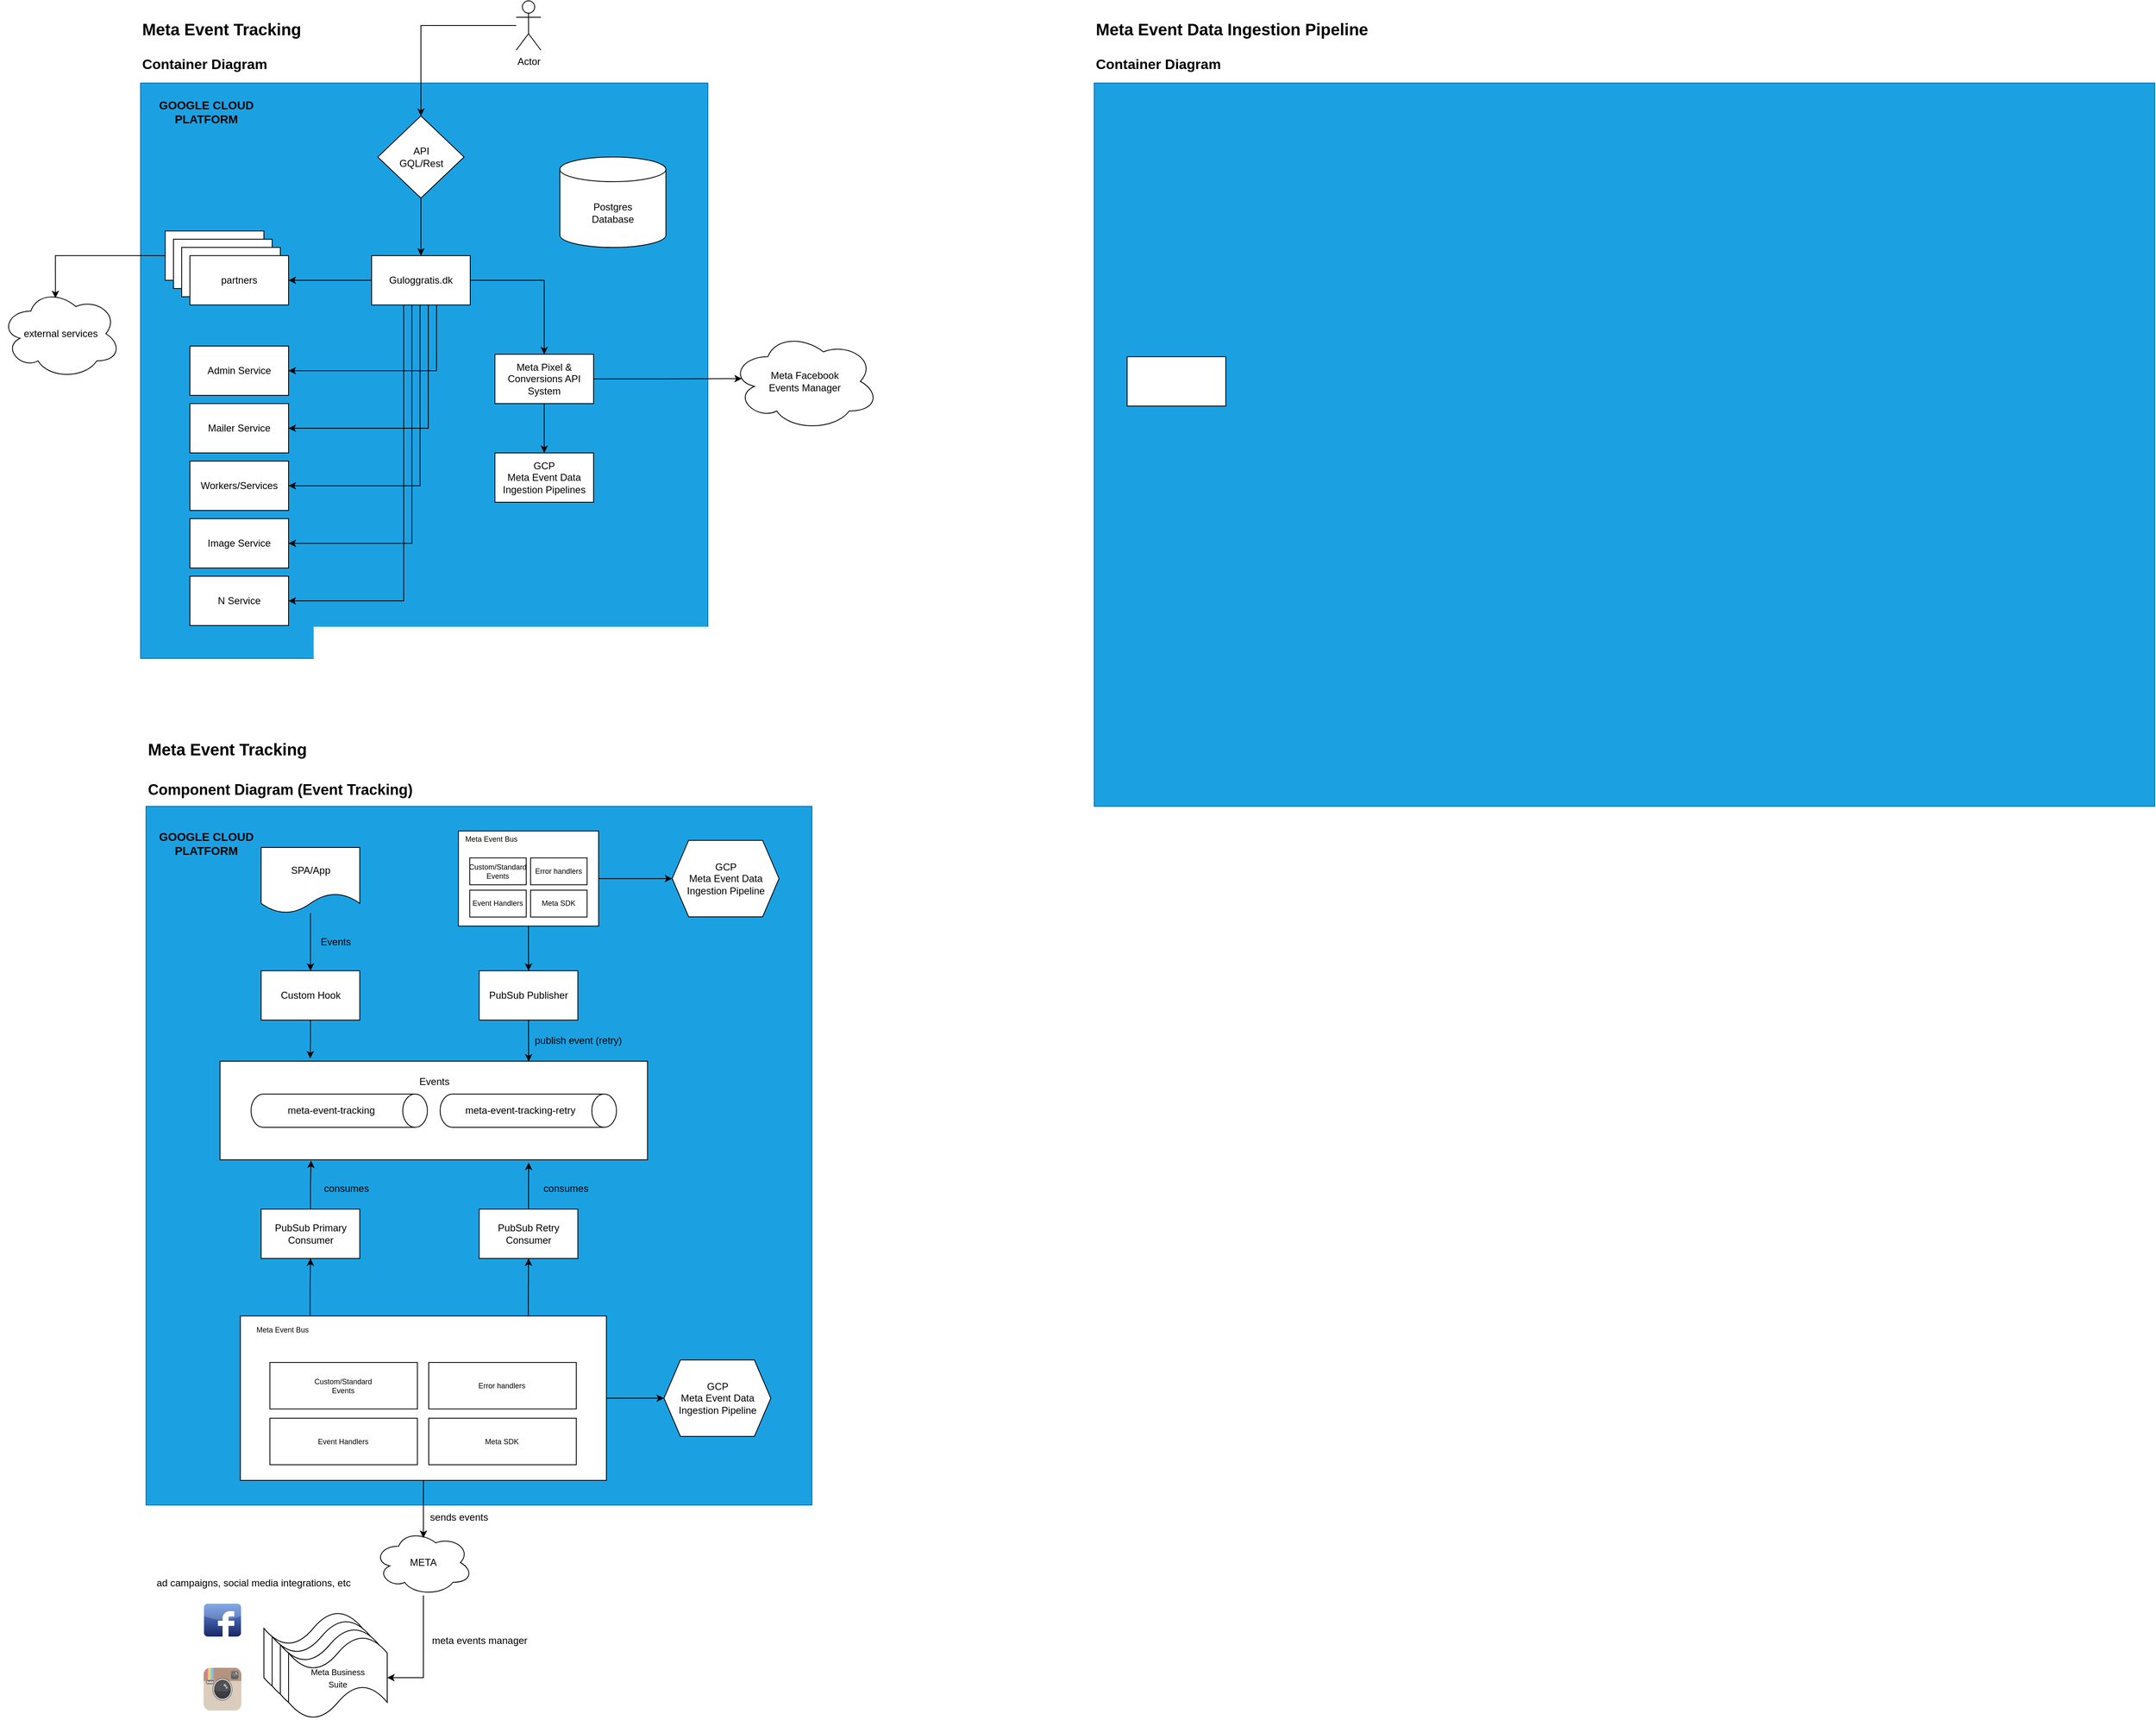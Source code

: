 <mxfile version="24.5.3" type="device">
  <diagram name="Page-1" id="mtjxCTcE2p7s19SbDK1A">
    <mxGraphModel dx="2963" dy="1711" grid="1" gridSize="10" guides="1" tooltips="1" connect="1" arrows="1" fold="1" page="1" pageScale="1" pageWidth="99900" pageHeight="99900" math="0" shadow="0">
      <root>
        <mxCell id="0" />
        <mxCell id="1" parent="0" />
        <mxCell id="_G4XFthJA_eqd3cxjOpP-173" value="" style="rounded=0;whiteSpace=wrap;html=1;fillColor=#1ba1e2;fontColor=#ffffff;strokeColor=#006EAF;" vertex="1" parent="1">
          <mxGeometry x="1480" y="310" width="1290" height="880" as="geometry" />
        </mxCell>
        <mxCell id="_G4XFthJA_eqd3cxjOpP-169" value="" style="rounded=0;whiteSpace=wrap;html=1;fillColor=#1ba1e2;fontColor=#ffffff;strokeColor=#006EAF;" vertex="1" parent="1">
          <mxGeometry x="326.63" y="1190" width="810" height="850" as="geometry" />
        </mxCell>
        <mxCell id="_G4XFthJA_eqd3cxjOpP-15" value="" style="rounded=0;whiteSpace=wrap;html=1;fillColor=#1ba1e2;strokeColor=#006EAF;fontColor=#ffffff;" vertex="1" parent="1">
          <mxGeometry x="320" y="310" width="690" height="700" as="geometry" />
        </mxCell>
        <mxCell id="_G4XFthJA_eqd3cxjOpP-40" style="edgeStyle=orthogonalEdgeStyle;rounded=0;orthogonalLoop=1;jettySize=auto;html=1;entryX=0.5;entryY=0;entryDx=0;entryDy=0;" edge="1" parent="1" source="_G4XFthJA_eqd3cxjOpP-2" target="_G4XFthJA_eqd3cxjOpP-37">
          <mxGeometry relative="1" as="geometry" />
        </mxCell>
        <mxCell id="_G4XFthJA_eqd3cxjOpP-2" value="Actor" style="shape=umlActor;verticalLabelPosition=bottom;verticalAlign=top;html=1;outlineConnect=0;" vertex="1" parent="1">
          <mxGeometry x="776.89" y="210" width="30" height="60" as="geometry" />
        </mxCell>
        <mxCell id="_G4XFthJA_eqd3cxjOpP-9" style="edgeStyle=orthogonalEdgeStyle;rounded=0;orthogonalLoop=1;jettySize=auto;html=1;" edge="1" parent="1" source="_G4XFthJA_eqd3cxjOpP-3" target="_G4XFthJA_eqd3cxjOpP-8">
          <mxGeometry relative="1" as="geometry" />
        </mxCell>
        <mxCell id="_G4XFthJA_eqd3cxjOpP-13" style="edgeStyle=orthogonalEdgeStyle;rounded=0;orthogonalLoop=1;jettySize=auto;html=1;entryX=0.5;entryY=0;entryDx=0;entryDy=0;" edge="1" parent="1" source="_G4XFthJA_eqd3cxjOpP-3" target="_G4XFthJA_eqd3cxjOpP-12">
          <mxGeometry relative="1" as="geometry" />
        </mxCell>
        <mxCell id="_G4XFthJA_eqd3cxjOpP-22" style="edgeStyle=orthogonalEdgeStyle;rounded=0;orthogonalLoop=1;jettySize=auto;html=1;entryX=1;entryY=0.5;entryDx=0;entryDy=0;" edge="1" parent="1" source="_G4XFthJA_eqd3cxjOpP-3" target="_G4XFthJA_eqd3cxjOpP-17">
          <mxGeometry relative="1" as="geometry">
            <Array as="points">
              <mxPoint x="680" y="660" />
            </Array>
          </mxGeometry>
        </mxCell>
        <mxCell id="_G4XFthJA_eqd3cxjOpP-23" style="edgeStyle=orthogonalEdgeStyle;rounded=0;orthogonalLoop=1;jettySize=auto;html=1;entryX=1;entryY=0.5;entryDx=0;entryDy=0;" edge="1" parent="1" source="_G4XFthJA_eqd3cxjOpP-3" target="_G4XFthJA_eqd3cxjOpP-18">
          <mxGeometry relative="1" as="geometry">
            <Array as="points">
              <mxPoint x="670" y="730" />
            </Array>
          </mxGeometry>
        </mxCell>
        <mxCell id="_G4XFthJA_eqd3cxjOpP-24" style="edgeStyle=orthogonalEdgeStyle;rounded=0;orthogonalLoop=1;jettySize=auto;html=1;entryX=1;entryY=0.5;entryDx=0;entryDy=0;" edge="1" parent="1" source="_G4XFthJA_eqd3cxjOpP-3" target="_G4XFthJA_eqd3cxjOpP-19">
          <mxGeometry relative="1" as="geometry">
            <Array as="points">
              <mxPoint x="660" y="800" />
            </Array>
          </mxGeometry>
        </mxCell>
        <mxCell id="_G4XFthJA_eqd3cxjOpP-25" style="edgeStyle=orthogonalEdgeStyle;rounded=0;orthogonalLoop=1;jettySize=auto;html=1;entryX=1;entryY=0.5;entryDx=0;entryDy=0;" edge="1" parent="1" source="_G4XFthJA_eqd3cxjOpP-3" target="_G4XFthJA_eqd3cxjOpP-20">
          <mxGeometry relative="1" as="geometry">
            <Array as="points">
              <mxPoint x="650" y="870" />
            </Array>
          </mxGeometry>
        </mxCell>
        <mxCell id="_G4XFthJA_eqd3cxjOpP-26" style="edgeStyle=orthogonalEdgeStyle;rounded=0;orthogonalLoop=1;jettySize=auto;html=1;entryX=1;entryY=0.5;entryDx=0;entryDy=0;" edge="1" parent="1" source="_G4XFthJA_eqd3cxjOpP-3" target="_G4XFthJA_eqd3cxjOpP-21">
          <mxGeometry relative="1" as="geometry">
            <Array as="points">
              <mxPoint x="640" y="940" />
            </Array>
          </mxGeometry>
        </mxCell>
        <mxCell id="_G4XFthJA_eqd3cxjOpP-3" value="Guloggratis.dk" style="rounded=0;whiteSpace=wrap;html=1;" vertex="1" parent="1">
          <mxGeometry x="601" y="520" width="120" height="60" as="geometry" />
        </mxCell>
        <mxCell id="_G4XFthJA_eqd3cxjOpP-5" value="partners" style="rounded=0;whiteSpace=wrap;html=1;" vertex="1" parent="1">
          <mxGeometry x="350" y="490" width="120" height="60" as="geometry" />
        </mxCell>
        <mxCell id="_G4XFthJA_eqd3cxjOpP-6" value="partners" style="rounded=0;whiteSpace=wrap;html=1;" vertex="1" parent="1">
          <mxGeometry x="360" y="500" width="120" height="60" as="geometry" />
        </mxCell>
        <mxCell id="_G4XFthJA_eqd3cxjOpP-7" value="partners" style="rounded=0;whiteSpace=wrap;html=1;" vertex="1" parent="1">
          <mxGeometry x="370" y="510" width="120" height="60" as="geometry" />
        </mxCell>
        <mxCell id="_G4XFthJA_eqd3cxjOpP-8" value="partners" style="rounded=0;whiteSpace=wrap;html=1;" vertex="1" parent="1">
          <mxGeometry x="380" y="520" width="120" height="60" as="geometry" />
        </mxCell>
        <mxCell id="_G4XFthJA_eqd3cxjOpP-10" value="external services" style="ellipse;shape=cloud;whiteSpace=wrap;html=1;" vertex="1" parent="1">
          <mxGeometry x="150" y="560" width="146" height="110" as="geometry" />
        </mxCell>
        <mxCell id="_G4XFthJA_eqd3cxjOpP-29" style="edgeStyle=orthogonalEdgeStyle;rounded=0;orthogonalLoop=1;jettySize=auto;html=1;entryX=0.5;entryY=0;entryDx=0;entryDy=0;" edge="1" parent="1" source="_G4XFthJA_eqd3cxjOpP-12" target="_G4XFthJA_eqd3cxjOpP-28">
          <mxGeometry relative="1" as="geometry" />
        </mxCell>
        <mxCell id="_G4XFthJA_eqd3cxjOpP-12" value="Meta Pixel &amp;amp; Conversions API&lt;br&gt;System" style="rounded=0;whiteSpace=wrap;html=1;" vertex="1" parent="1">
          <mxGeometry x="751" y="640" width="120" height="60" as="geometry" />
        </mxCell>
        <mxCell id="_G4XFthJA_eqd3cxjOpP-16" value="&lt;b&gt;&lt;font style=&quot;font-size: 14px;&quot;&gt;GOOGLE CLOUD PLATFORM&lt;/font&gt;&lt;/b&gt;" style="text;html=1;align=center;verticalAlign=middle;whiteSpace=wrap;rounded=0;" vertex="1" parent="1">
          <mxGeometry x="320" y="330" width="160" height="30" as="geometry" />
        </mxCell>
        <mxCell id="_G4XFthJA_eqd3cxjOpP-17" value="Admin Service" style="rounded=0;whiteSpace=wrap;html=1;" vertex="1" parent="1">
          <mxGeometry x="380" y="630" width="120" height="60" as="geometry" />
        </mxCell>
        <mxCell id="_G4XFthJA_eqd3cxjOpP-18" value="Mailer Service" style="rounded=0;whiteSpace=wrap;html=1;" vertex="1" parent="1">
          <mxGeometry x="380" y="700" width="120" height="60" as="geometry" />
        </mxCell>
        <mxCell id="_G4XFthJA_eqd3cxjOpP-19" value="&lt;div&gt;&lt;span style=&quot;background-color: initial;&quot;&gt;Workers/Services&lt;/span&gt;&lt;br&gt;&lt;/div&gt;" style="rounded=0;whiteSpace=wrap;html=1;" vertex="1" parent="1">
          <mxGeometry x="380" y="770" width="120" height="60" as="geometry" />
        </mxCell>
        <mxCell id="_G4XFthJA_eqd3cxjOpP-20" value="Image Service" style="rounded=0;whiteSpace=wrap;html=1;" vertex="1" parent="1">
          <mxGeometry x="380" y="840" width="120" height="60" as="geometry" />
        </mxCell>
        <mxCell id="_G4XFthJA_eqd3cxjOpP-21" value="&lt;div&gt;&lt;span style=&quot;background-color: initial;&quot;&gt;N Service&lt;/span&gt;&lt;br&gt;&lt;/div&gt;" style="rounded=0;whiteSpace=wrap;html=1;" vertex="1" parent="1">
          <mxGeometry x="380" y="910" width="120" height="60" as="geometry" />
        </mxCell>
        <mxCell id="_G4XFthJA_eqd3cxjOpP-28" value="GCP&lt;br&gt;Meta Event Data Ingestion Pipelines" style="rounded=0;whiteSpace=wrap;html=1;" vertex="1" parent="1">
          <mxGeometry x="751" y="760" width="120" height="60" as="geometry" />
        </mxCell>
        <mxCell id="_G4XFthJA_eqd3cxjOpP-30" value="Meta Facebook&lt;br&gt;Events Manager" style="ellipse;shape=cloud;whiteSpace=wrap;html=1;" vertex="1" parent="1">
          <mxGeometry x="1038" y="613" width="180" height="120" as="geometry" />
        </mxCell>
        <mxCell id="_G4XFthJA_eqd3cxjOpP-32" style="edgeStyle=orthogonalEdgeStyle;rounded=0;orthogonalLoop=1;jettySize=auto;html=1;entryX=0.074;entryY=0.472;entryDx=0;entryDy=0;entryPerimeter=0;" edge="1" parent="1" source="_G4XFthJA_eqd3cxjOpP-12" target="_G4XFthJA_eqd3cxjOpP-30">
          <mxGeometry relative="1" as="geometry" />
        </mxCell>
        <mxCell id="_G4XFthJA_eqd3cxjOpP-33" style="edgeStyle=orthogonalEdgeStyle;rounded=0;orthogonalLoop=1;jettySize=auto;html=1;entryX=0.455;entryY=0.106;entryDx=0;entryDy=0;entryPerimeter=0;" edge="1" parent="1" source="_G4XFthJA_eqd3cxjOpP-5" target="_G4XFthJA_eqd3cxjOpP-10">
          <mxGeometry relative="1" as="geometry" />
        </mxCell>
        <mxCell id="_G4XFthJA_eqd3cxjOpP-35" value="&lt;font style=&quot;&quot;&gt;&lt;b style=&quot;&quot;&gt;&lt;span style=&quot;font-size: 20px;&quot;&gt;Meta Event Tracking &lt;/span&gt;&lt;br&gt;&lt;font style=&quot;font-size: 17px;&quot;&gt;&lt;br&gt;Container Diagram&amp;nbsp;&lt;/font&gt;&lt;/b&gt;&lt;/font&gt;" style="text;html=1;align=left;verticalAlign=middle;whiteSpace=wrap;rounded=0;" vertex="1" parent="1">
          <mxGeometry x="320" y="250" width="310" height="30" as="geometry" />
        </mxCell>
        <mxCell id="_G4XFthJA_eqd3cxjOpP-36" value="&lt;font style=&quot;&quot;&gt;&lt;b style=&quot;font-size: 20px;&quot;&gt;Meta Event Tracking&lt;br&gt;&lt;br&gt;&lt;/b&gt;&lt;b style=&quot;&quot;&gt;&lt;font style=&quot;font-size: 18px;&quot;&gt;Component Diagram (Event Tracking)&lt;/font&gt;&lt;/b&gt;&lt;b style=&quot;font-size: 20px;&quot;&gt;&lt;br&gt;&lt;/b&gt;&lt;/font&gt;" style="text;html=1;align=left;verticalAlign=middle;whiteSpace=wrap;rounded=0;" vertex="1" parent="1">
          <mxGeometry x="326.63" y="1130" width="590" height="30" as="geometry" />
        </mxCell>
        <mxCell id="_G4XFthJA_eqd3cxjOpP-38" style="edgeStyle=orthogonalEdgeStyle;rounded=0;orthogonalLoop=1;jettySize=auto;html=1;entryX=0.5;entryY=0;entryDx=0;entryDy=0;" edge="1" parent="1" source="_G4XFthJA_eqd3cxjOpP-37" target="_G4XFthJA_eqd3cxjOpP-3">
          <mxGeometry relative="1" as="geometry" />
        </mxCell>
        <mxCell id="_G4XFthJA_eqd3cxjOpP-37" value="API&lt;br&gt;GQL/Rest" style="rhombus;whiteSpace=wrap;html=1;" vertex="1" parent="1">
          <mxGeometry x="608.5" y="350" width="105" height="100" as="geometry" />
        </mxCell>
        <mxCell id="_G4XFthJA_eqd3cxjOpP-41" value="Postgres&lt;br&gt;Database" style="shape=cylinder3;whiteSpace=wrap;html=1;boundedLbl=1;backgroundOutline=1;size=15;" vertex="1" parent="1">
          <mxGeometry x="830" y="400" width="129" height="110" as="geometry" />
        </mxCell>
        <mxCell id="_G4XFthJA_eqd3cxjOpP-42" value="&lt;div&gt;&lt;span style=&quot;background-color: initial;&quot;&gt;Custom Hook&lt;/span&gt;&lt;br&gt;&lt;/div&gt;" style="rounded=0;whiteSpace=wrap;html=1;" vertex="1" parent="1">
          <mxGeometry x="466.63" y="1390" width="120" height="60" as="geometry" />
        </mxCell>
        <mxCell id="_G4XFthJA_eqd3cxjOpP-45" style="edgeStyle=orthogonalEdgeStyle;rounded=0;orthogonalLoop=1;jettySize=auto;html=1;" edge="1" parent="1" source="_G4XFthJA_eqd3cxjOpP-44" target="_G4XFthJA_eqd3cxjOpP-42">
          <mxGeometry relative="1" as="geometry" />
        </mxCell>
        <mxCell id="_G4XFthJA_eqd3cxjOpP-44" value="SPA/App" style="shape=document;whiteSpace=wrap;html=1;boundedLbl=1;" vertex="1" parent="1">
          <mxGeometry x="466.63" y="1240" width="120" height="80" as="geometry" />
        </mxCell>
        <mxCell id="_G4XFthJA_eqd3cxjOpP-46" value="Events" style="text;html=1;align=center;verticalAlign=middle;resizable=0;points=[];autosize=1;strokeColor=none;fillColor=none;" vertex="1" parent="1">
          <mxGeometry x="526.63" y="1340" width="60" height="30" as="geometry" />
        </mxCell>
        <mxCell id="_G4XFthJA_eqd3cxjOpP-72" value="publish event (retry)" style="text;html=1;align=center;verticalAlign=middle;resizable=0;points=[];autosize=1;strokeColor=none;fillColor=none;" vertex="1" parent="1">
          <mxGeometry x="786.63" y="1460" width="130" height="30" as="geometry" />
        </mxCell>
        <mxCell id="_G4XFthJA_eqd3cxjOpP-84" value="consumes" style="text;html=1;align=center;verticalAlign=middle;resizable=0;points=[];autosize=1;strokeColor=none;fillColor=none;" vertex="1" parent="1">
          <mxGeometry x="530.0" y="1640" width="80" height="30" as="geometry" />
        </mxCell>
        <mxCell id="_G4XFthJA_eqd3cxjOpP-89" value="&lt;div&gt;&lt;span style=&quot;background-color: initial;&quot;&gt;PubSub Primary Consumer&lt;/span&gt;&lt;br&gt;&lt;/div&gt;" style="rounded=0;whiteSpace=wrap;html=1;" vertex="1" parent="1">
          <mxGeometry x="466.63" y="1680" width="120" height="60" as="geometry" />
        </mxCell>
        <mxCell id="_G4XFthJA_eqd3cxjOpP-118" value="" style="group" vertex="1" connectable="0" parent="1">
          <mxGeometry x="416.63" y="1500" width="520" height="120" as="geometry" />
        </mxCell>
        <mxCell id="_G4XFthJA_eqd3cxjOpP-103" value="" style="rounded=0;whiteSpace=wrap;html=1;" vertex="1" parent="_G4XFthJA_eqd3cxjOpP-118">
          <mxGeometry width="520" height="120" as="geometry" />
        </mxCell>
        <mxCell id="_G4XFthJA_eqd3cxjOpP-110" value="" style="group" vertex="1" connectable="0" parent="_G4XFthJA_eqd3cxjOpP-118">
          <mxGeometry x="10" y="40" width="270" height="40.5" as="geometry" />
        </mxCell>
        <mxCell id="_G4XFthJA_eqd3cxjOpP-111" value="" style="shape=cylinder3;whiteSpace=wrap;html=1;boundedLbl=1;backgroundOutline=1;size=15;rotation=90;" vertex="1" parent="_G4XFthJA_eqd3cxjOpP-110">
          <mxGeometry x="114.75" y="-87" width="40.5" height="214.5" as="geometry" />
        </mxCell>
        <mxCell id="_G4XFthJA_eqd3cxjOpP-112" value="" style="group" vertex="1" connectable="0" parent="_G4XFthJA_eqd3cxjOpP-110">
          <mxGeometry y="0.25" width="270" height="40" as="geometry" />
        </mxCell>
        <mxCell id="_G4XFthJA_eqd3cxjOpP-113" value="meta-event-tracking" style="text;html=1;align=center;verticalAlign=middle;whiteSpace=wrap;rounded=0;" vertex="1" parent="_G4XFthJA_eqd3cxjOpP-112">
          <mxGeometry x="30" y="5" width="190" height="30" as="geometry" />
        </mxCell>
        <mxCell id="_G4XFthJA_eqd3cxjOpP-114" value="" style="group" vertex="1" connectable="0" parent="_G4XFthJA_eqd3cxjOpP-118">
          <mxGeometry x="240" y="40" width="270" height="40.5" as="geometry" />
        </mxCell>
        <mxCell id="_G4XFthJA_eqd3cxjOpP-115" value="" style="shape=cylinder3;whiteSpace=wrap;html=1;boundedLbl=1;backgroundOutline=1;size=15;rotation=90;" vertex="1" parent="_G4XFthJA_eqd3cxjOpP-114">
          <mxGeometry x="114.75" y="-87" width="40.5" height="214.5" as="geometry" />
        </mxCell>
        <mxCell id="_G4XFthJA_eqd3cxjOpP-116" value="" style="group" vertex="1" connectable="0" parent="_G4XFthJA_eqd3cxjOpP-114">
          <mxGeometry y="0.25" width="270" height="40" as="geometry" />
        </mxCell>
        <mxCell id="_G4XFthJA_eqd3cxjOpP-117" value="meta-event-tracking-retry" style="text;html=1;align=center;verticalAlign=middle;whiteSpace=wrap;rounded=0;" vertex="1" parent="_G4XFthJA_eqd3cxjOpP-116">
          <mxGeometry x="30" y="5" width="190" height="30" as="geometry" />
        </mxCell>
        <mxCell id="_G4XFthJA_eqd3cxjOpP-159" value="Events" style="text;html=1;align=center;verticalAlign=middle;resizable=0;points=[];autosize=1;strokeColor=none;fillColor=none;" vertex="1" parent="_G4XFthJA_eqd3cxjOpP-118">
          <mxGeometry x="230" y="10" width="60" height="30" as="geometry" />
        </mxCell>
        <mxCell id="_G4XFthJA_eqd3cxjOpP-120" value="" style="group" vertex="1" connectable="0" parent="1">
          <mxGeometry x="706.626" y="1219.997" width="170.53" height="115.652" as="geometry" />
        </mxCell>
        <mxCell id="_G4XFthJA_eqd3cxjOpP-47" value="&lt;div style=&quot;font-size: 9px;&quot;&gt;&lt;br style=&quot;font-size: 9px;&quot;&gt;&lt;/div&gt;" style="rounded=0;whiteSpace=wrap;html=1;fontSize=9;container=0;" vertex="1" parent="_G4XFthJA_eqd3cxjOpP-120">
          <mxGeometry width="170.53" height="115.652" as="geometry" />
        </mxCell>
        <mxCell id="_G4XFthJA_eqd3cxjOpP-49" value="&lt;div style=&quot;font-size: 9px;&quot;&gt;&lt;span style=&quot;background-color: initial; font-size: 9px;&quot;&gt;Custom/Standard&lt;br style=&quot;font-size: 9px;&quot;&gt;&lt;/span&gt;Events&lt;/div&gt;" style="rounded=0;whiteSpace=wrap;html=1;fontSize=9;container=0;" vertex="1" parent="_G4XFthJA_eqd3cxjOpP-120">
          <mxGeometry x="13.747" y="32.699" width="68.734" height="32.699" as="geometry" />
        </mxCell>
        <mxCell id="_G4XFthJA_eqd3cxjOpP-52" value="&lt;div style=&quot;font-size: 9px;&quot;&gt;Event Handlers&lt;/div&gt;" style="rounded=0;whiteSpace=wrap;html=1;fontSize=9;container=0;" vertex="1" parent="_G4XFthJA_eqd3cxjOpP-120">
          <mxGeometry x="13.747" y="71.936" width="68.734" height="32.699" as="geometry" />
        </mxCell>
        <mxCell id="_G4XFthJA_eqd3cxjOpP-56" value="&lt;div style=&quot;font-size: 9px;&quot;&gt;Error handlers&lt;/div&gt;" style="rounded=0;whiteSpace=wrap;html=1;fontSize=9;container=0;" vertex="1" parent="_G4XFthJA_eqd3cxjOpP-120">
          <mxGeometry x="87.752" y="32.699" width="68.734" height="32.699" as="geometry" />
        </mxCell>
        <mxCell id="_G4XFthJA_eqd3cxjOpP-61" value="Meta Event Bus" style="text;html=1;align=left;verticalAlign=middle;whiteSpace=wrap;rounded=0;fontSize=9;container=0;" vertex="1" parent="_G4XFthJA_eqd3cxjOpP-120">
          <mxGeometry x="6.873" width="158.087" height="19.62" as="geometry" />
        </mxCell>
        <mxCell id="_G4XFthJA_eqd3cxjOpP-98" value="&lt;div style=&quot;font-size: 9px;&quot;&gt;Meta SDK&lt;br style=&quot;font-size: 9px;&quot;&gt;&lt;/div&gt;" style="rounded=0;whiteSpace=wrap;html=1;fontSize=9;container=0;" vertex="1" parent="_G4XFthJA_eqd3cxjOpP-120">
          <mxGeometry x="87.752" y="71.938" width="68.734" height="32.699" as="geometry" />
        </mxCell>
        <mxCell id="_G4XFthJA_eqd3cxjOpP-121" style="edgeStyle=orthogonalEdgeStyle;rounded=0;orthogonalLoop=1;jettySize=auto;html=1;entryX=0.211;entryY=-0.028;entryDx=0;entryDy=0;entryPerimeter=0;" edge="1" parent="1" source="_G4XFthJA_eqd3cxjOpP-42" target="_G4XFthJA_eqd3cxjOpP-103">
          <mxGeometry relative="1" as="geometry" />
        </mxCell>
        <mxCell id="_G4XFthJA_eqd3cxjOpP-122" value="&lt;div&gt;&lt;span style=&quot;background-color: initial;&quot;&gt;PubSub Publisher&lt;/span&gt;&lt;br&gt;&lt;/div&gt;" style="rounded=0;whiteSpace=wrap;html=1;" vertex="1" parent="1">
          <mxGeometry x="731.89" y="1390" width="120" height="60" as="geometry" />
        </mxCell>
        <mxCell id="_G4XFthJA_eqd3cxjOpP-123" style="edgeStyle=orthogonalEdgeStyle;rounded=0;orthogonalLoop=1;jettySize=auto;html=1;entryX=0.5;entryY=0;entryDx=0;entryDy=0;" edge="1" parent="1" source="_G4XFthJA_eqd3cxjOpP-47" target="_G4XFthJA_eqd3cxjOpP-122">
          <mxGeometry relative="1" as="geometry" />
        </mxCell>
        <mxCell id="_G4XFthJA_eqd3cxjOpP-124" style="edgeStyle=orthogonalEdgeStyle;rounded=0;orthogonalLoop=1;jettySize=auto;html=1;entryX=0.722;entryY=0.003;entryDx=0;entryDy=0;entryPerimeter=0;" edge="1" parent="1" source="_G4XFthJA_eqd3cxjOpP-122" target="_G4XFthJA_eqd3cxjOpP-103">
          <mxGeometry relative="1" as="geometry" />
        </mxCell>
        <mxCell id="_G4XFthJA_eqd3cxjOpP-125" value="" style="group" vertex="1" connectable="0" parent="1">
          <mxGeometry x="441.37" y="1810" width="445.26" height="200" as="geometry" />
        </mxCell>
        <mxCell id="_G4XFthJA_eqd3cxjOpP-126" value="&lt;div style=&quot;font-size: 9px;&quot;&gt;&lt;br style=&quot;font-size: 9px;&quot;&gt;&lt;/div&gt;" style="rounded=0;whiteSpace=wrap;html=1;fontSize=9;container=0;" vertex="1" parent="_G4XFthJA_eqd3cxjOpP-125">
          <mxGeometry width="445.26" height="200.0" as="geometry" />
        </mxCell>
        <mxCell id="_G4XFthJA_eqd3cxjOpP-127" value="&lt;div style=&quot;font-size: 9px;&quot;&gt;&lt;span style=&quot;background-color: initial; font-size: 9px;&quot;&gt;Custom/Standard&lt;br style=&quot;font-size: 9px;&quot;&gt;&lt;/span&gt;Events&lt;/div&gt;" style="rounded=0;whiteSpace=wrap;html=1;fontSize=9;container=0;" vertex="1" parent="_G4XFthJA_eqd3cxjOpP-125">
          <mxGeometry x="35.893" y="56.548" width="179.466" height="56.548" as="geometry" />
        </mxCell>
        <mxCell id="_G4XFthJA_eqd3cxjOpP-128" value="&lt;div style=&quot;font-size: 9px;&quot;&gt;Event Handlers&lt;/div&gt;" style="rounded=0;whiteSpace=wrap;html=1;fontSize=9;container=0;" vertex="1" parent="_G4XFthJA_eqd3cxjOpP-125">
          <mxGeometry x="35.893" y="124.4" width="179.466" height="56.548" as="geometry" />
        </mxCell>
        <mxCell id="_G4XFthJA_eqd3cxjOpP-129" value="&lt;div style=&quot;font-size: 9px;&quot;&gt;Error handlers&lt;/div&gt;" style="rounded=0;whiteSpace=wrap;html=1;fontSize=9;container=0;" vertex="1" parent="_G4XFthJA_eqd3cxjOpP-125">
          <mxGeometry x="229.124" y="56.548" width="179.466" height="56.548" as="geometry" />
        </mxCell>
        <mxCell id="_G4XFthJA_eqd3cxjOpP-130" value="Meta Event Bus" style="text;html=1;align=left;verticalAlign=middle;whiteSpace=wrap;rounded=0;fontSize=9;container=0;" vertex="1" parent="_G4XFthJA_eqd3cxjOpP-125">
          <mxGeometry x="17.947" width="412.773" height="33.929" as="geometry" />
        </mxCell>
        <mxCell id="_G4XFthJA_eqd3cxjOpP-131" value="&lt;div style=&quot;font-size: 9px;&quot;&gt;Meta SDK&lt;br style=&quot;font-size: 9px;&quot;&gt;&lt;/div&gt;" style="rounded=0;whiteSpace=wrap;html=1;fontSize=9;container=0;" vertex="1" parent="_G4XFthJA_eqd3cxjOpP-125">
          <mxGeometry x="229.124" y="124.405" width="179.466" height="56.548" as="geometry" />
        </mxCell>
        <mxCell id="_G4XFthJA_eqd3cxjOpP-132" style="edgeStyle=orthogonalEdgeStyle;rounded=0;orthogonalLoop=1;jettySize=auto;html=1;entryX=0.213;entryY=1.008;entryDx=0;entryDy=0;entryPerimeter=0;" edge="1" parent="1" source="_G4XFthJA_eqd3cxjOpP-89" target="_G4XFthJA_eqd3cxjOpP-103">
          <mxGeometry relative="1" as="geometry" />
        </mxCell>
        <mxCell id="_G4XFthJA_eqd3cxjOpP-133" value="&lt;div&gt;&lt;span style=&quot;background-color: initial;&quot;&gt;PubSub Retry Consumer&lt;/span&gt;&lt;br&gt;&lt;/div&gt;" style="rounded=0;whiteSpace=wrap;html=1;" vertex="1" parent="1">
          <mxGeometry x="731.89" y="1680" width="120" height="60" as="geometry" />
        </mxCell>
        <mxCell id="_G4XFthJA_eqd3cxjOpP-134" style="edgeStyle=orthogonalEdgeStyle;rounded=0;orthogonalLoop=1;jettySize=auto;html=1;entryX=0.722;entryY=1.029;entryDx=0;entryDy=0;entryPerimeter=0;" edge="1" parent="1" source="_G4XFthJA_eqd3cxjOpP-133" target="_G4XFthJA_eqd3cxjOpP-103">
          <mxGeometry relative="1" as="geometry" />
        </mxCell>
        <mxCell id="_G4XFthJA_eqd3cxjOpP-142" style="edgeStyle=orthogonalEdgeStyle;rounded=0;orthogonalLoop=1;jettySize=auto;html=1;entryX=0.5;entryY=1;entryDx=0;entryDy=0;exitX=0.162;exitY=0.011;exitDx=0;exitDy=0;exitPerimeter=0;" edge="1" parent="1" source="_G4XFthJA_eqd3cxjOpP-130" target="_G4XFthJA_eqd3cxjOpP-89">
          <mxGeometry relative="1" as="geometry" />
        </mxCell>
        <mxCell id="_G4XFthJA_eqd3cxjOpP-144" value="META" style="ellipse;shape=cloud;whiteSpace=wrap;html=1;" vertex="1" parent="1">
          <mxGeometry x="604.0" y="2070" width="120" height="80" as="geometry" />
        </mxCell>
        <mxCell id="_G4XFthJA_eqd3cxjOpP-147" style="edgeStyle=orthogonalEdgeStyle;rounded=0;orthogonalLoop=1;jettySize=auto;html=1;entryX=0.5;entryY=1;entryDx=0;entryDy=0;" edge="1" parent="1" source="_G4XFthJA_eqd3cxjOpP-130" target="_G4XFthJA_eqd3cxjOpP-133">
          <mxGeometry relative="1" as="geometry">
            <Array as="points">
              <mxPoint x="791.63" y="1790" />
              <mxPoint x="791.63" y="1790" />
            </Array>
          </mxGeometry>
        </mxCell>
        <mxCell id="_G4XFthJA_eqd3cxjOpP-148" style="edgeStyle=orthogonalEdgeStyle;rounded=0;orthogonalLoop=1;jettySize=auto;html=1;entryX=0.5;entryY=0.125;entryDx=0;entryDy=0;entryPerimeter=0;" edge="1" parent="1" source="_G4XFthJA_eqd3cxjOpP-126" target="_G4XFthJA_eqd3cxjOpP-144">
          <mxGeometry relative="1" as="geometry" />
        </mxCell>
        <mxCell id="_G4XFthJA_eqd3cxjOpP-149" value="" style="shape=tape;whiteSpace=wrap;html=1;" vertex="1" parent="1">
          <mxGeometry x="470.0" y="2170" width="120" height="100" as="geometry" />
        </mxCell>
        <mxCell id="_G4XFthJA_eqd3cxjOpP-150" value="" style="shape=tape;whiteSpace=wrap;html=1;" vertex="1" parent="1">
          <mxGeometry x="480.0" y="2180" width="120" height="100" as="geometry" />
        </mxCell>
        <mxCell id="_G4XFthJA_eqd3cxjOpP-151" value="" style="shape=tape;whiteSpace=wrap;html=1;" vertex="1" parent="1">
          <mxGeometry x="490.0" y="2190" width="120" height="100" as="geometry" />
        </mxCell>
        <mxCell id="_G4XFthJA_eqd3cxjOpP-152" value="&lt;font style=&quot;font-size: 10px;&quot;&gt;Meta Business&lt;br&gt;Suite&lt;/font&gt;" style="shape=tape;whiteSpace=wrap;html=1;" vertex="1" parent="1">
          <mxGeometry x="500.0" y="2200" width="120" height="100" as="geometry" />
        </mxCell>
        <mxCell id="_G4XFthJA_eqd3cxjOpP-154" value="" style="dashed=0;outlineConnect=0;html=1;align=center;labelPosition=center;verticalLabelPosition=bottom;verticalAlign=top;shape=mxgraph.webicons.facebook;fillColor=#6294E4;gradientColor=#1A2665" vertex="1" parent="1">
          <mxGeometry x="397.13" y="2160" width="45" height="40" as="geometry" />
        </mxCell>
        <mxCell id="_G4XFthJA_eqd3cxjOpP-155" value="" style="dashed=0;outlineConnect=0;html=1;align=center;labelPosition=center;verticalLabelPosition=bottom;verticalAlign=top;shape=mxgraph.weblogos.instagram;fillColor=#6FC0E4;gradientColor=#1E305B" vertex="1" parent="1">
          <mxGeometry x="396.63" y="2238" width="46" height="52" as="geometry" />
        </mxCell>
        <mxCell id="_G4XFthJA_eqd3cxjOpP-156" style="edgeStyle=orthogonalEdgeStyle;rounded=0;orthogonalLoop=1;jettySize=auto;html=1;entryX=1;entryY=0.5;entryDx=0;entryDy=0;entryPerimeter=0;" edge="1" parent="1" source="_G4XFthJA_eqd3cxjOpP-144" target="_G4XFthJA_eqd3cxjOpP-152">
          <mxGeometry relative="1" as="geometry" />
        </mxCell>
        <mxCell id="_G4XFthJA_eqd3cxjOpP-157" value="GCP&lt;br&gt;Meta Event Data&lt;br&gt;Ingestion Pipeline" style="shape=hexagon;perimeter=hexagonPerimeter2;whiteSpace=wrap;html=1;fixedSize=1;" vertex="1" parent="1">
          <mxGeometry x="956.63" y="1863.5" width="130" height="93" as="geometry" />
        </mxCell>
        <mxCell id="_G4XFthJA_eqd3cxjOpP-158" style="edgeStyle=orthogonalEdgeStyle;rounded=0;orthogonalLoop=1;jettySize=auto;html=1;" edge="1" parent="1" source="_G4XFthJA_eqd3cxjOpP-126" target="_G4XFthJA_eqd3cxjOpP-157">
          <mxGeometry relative="1" as="geometry" />
        </mxCell>
        <mxCell id="_G4XFthJA_eqd3cxjOpP-160" value="GCP&lt;br&gt;Meta Event Data&lt;br&gt;Ingestion Pipeline" style="shape=hexagon;perimeter=hexagonPerimeter2;whiteSpace=wrap;html=1;fixedSize=1;" vertex="1" parent="1">
          <mxGeometry x="966.63" y="1231.32" width="130" height="93" as="geometry" />
        </mxCell>
        <mxCell id="_G4XFthJA_eqd3cxjOpP-161" style="edgeStyle=orthogonalEdgeStyle;rounded=0;orthogonalLoop=1;jettySize=auto;html=1;entryX=0;entryY=0.5;entryDx=0;entryDy=0;" edge="1" parent="1" source="_G4XFthJA_eqd3cxjOpP-47" target="_G4XFthJA_eqd3cxjOpP-160">
          <mxGeometry relative="1" as="geometry" />
        </mxCell>
        <mxCell id="_G4XFthJA_eqd3cxjOpP-162" value="consumes" style="text;html=1;align=center;verticalAlign=middle;resizable=0;points=[];autosize=1;strokeColor=none;fillColor=none;" vertex="1" parent="1">
          <mxGeometry x="797.16" y="1640" width="80" height="30" as="geometry" />
        </mxCell>
        <mxCell id="_G4XFthJA_eqd3cxjOpP-163" value="sends events" style="text;html=1;align=center;verticalAlign=middle;resizable=0;points=[];autosize=1;strokeColor=none;fillColor=none;" vertex="1" parent="1">
          <mxGeometry x="661.63" y="2040" width="90" height="30" as="geometry" />
        </mxCell>
        <mxCell id="_G4XFthJA_eqd3cxjOpP-164" value="meta events manager" style="text;html=1;align=center;verticalAlign=middle;resizable=0;points=[];autosize=1;strokeColor=none;fillColor=none;" vertex="1" parent="1">
          <mxGeometry x="661.63" y="2190" width="140" height="30" as="geometry" />
        </mxCell>
        <mxCell id="_G4XFthJA_eqd3cxjOpP-165" value="ad campaigns, social media integrations, etc" style="text;html=1;align=center;verticalAlign=middle;resizable=0;points=[];autosize=1;strokeColor=none;fillColor=none;" vertex="1" parent="1">
          <mxGeometry x="326.63" y="2120" width="260" height="30" as="geometry" />
        </mxCell>
        <mxCell id="_G4XFthJA_eqd3cxjOpP-170" value="&lt;b&gt;&lt;font style=&quot;font-size: 14px;&quot;&gt;GOOGLE CLOUD PLATFORM&lt;/font&gt;&lt;/b&gt;" style="text;html=1;align=center;verticalAlign=middle;whiteSpace=wrap;rounded=0;" vertex="1" parent="1">
          <mxGeometry x="320" y="1220" width="160" height="30" as="geometry" />
        </mxCell>
        <mxCell id="_G4XFthJA_eqd3cxjOpP-172" value="&lt;font style=&quot;&quot;&gt;&lt;b style=&quot;&quot;&gt;&lt;span style=&quot;font-size: 20px;&quot;&gt;Meta Event Data Ingestion Pipeline&lt;/span&gt;&lt;br&gt;&lt;font style=&quot;font-size: 17px;&quot;&gt;&lt;br&gt;Container Diagram&amp;nbsp;&lt;/font&gt;&lt;/b&gt;&lt;/font&gt;" style="text;html=1;align=left;verticalAlign=middle;whiteSpace=wrap;rounded=0;" vertex="1" parent="1">
          <mxGeometry x="1480" y="250" width="390" height="30" as="geometry" />
        </mxCell>
        <mxCell id="_G4XFthJA_eqd3cxjOpP-174" value="" style="rounded=0;whiteSpace=wrap;html=1;" vertex="1" parent="1">
          <mxGeometry x="1520" y="643" width="120" height="60" as="geometry" />
        </mxCell>
      </root>
    </mxGraphModel>
  </diagram>
</mxfile>

